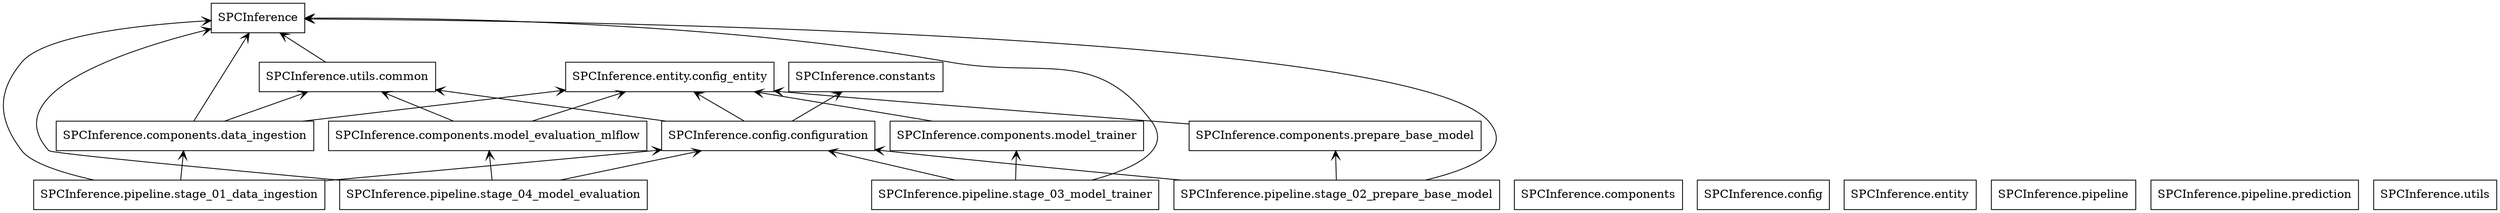 digraph "packages" {
rankdir=BT
charset="utf-8"
"SPCInference" [color="black", label=<SPCInference>, shape="box", style="solid"];
"SPCInference.components" [color="black", label=<SPCInference.components>, shape="box", style="solid"];
"SPCInference.components.data_ingestion" [color="black", label=<SPCInference.components.data_ingestion>, shape="box", style="solid"];
"SPCInference.components.model_evaluation_mlflow" [color="black", label=<SPCInference.components.model_evaluation_mlflow>, shape="box", style="solid"];
"SPCInference.components.model_trainer" [color="black", label=<SPCInference.components.model_trainer>, shape="box", style="solid"];
"SPCInference.components.prepare_base_model" [color="black", label=<SPCInference.components.prepare_base_model>, shape="box", style="solid"];
"SPCInference.config" [color="black", label=<SPCInference.config>, shape="box", style="solid"];
"SPCInference.config.configuration" [color="black", label=<SPCInference.config.configuration>, shape="box", style="solid"];
"SPCInference.constants" [color="black", label=<SPCInference.constants>, shape="box", style="solid"];
"SPCInference.entity" [color="black", label=<SPCInference.entity>, shape="box", style="solid"];
"SPCInference.entity.config_entity" [color="black", label=<SPCInference.entity.config_entity>, shape="box", style="solid"];
"SPCInference.pipeline" [color="black", label=<SPCInference.pipeline>, shape="box", style="solid"];
"SPCInference.pipeline.prediction" [color="black", label=<SPCInference.pipeline.prediction>, shape="box", style="solid"];
"SPCInference.pipeline.stage_01_data_ingestion" [color="black", label=<SPCInference.pipeline.stage_01_data_ingestion>, shape="box", style="solid"];
"SPCInference.pipeline.stage_02_prepare_base_model" [color="black", label=<SPCInference.pipeline.stage_02_prepare_base_model>, shape="box", style="solid"];
"SPCInference.pipeline.stage_03_model_trainer" [color="black", label=<SPCInference.pipeline.stage_03_model_trainer>, shape="box", style="solid"];
"SPCInference.pipeline.stage_04_model_evaluation" [color="black", label=<SPCInference.pipeline.stage_04_model_evaluation>, shape="box", style="solid"];
"SPCInference.utils" [color="black", label=<SPCInference.utils>, shape="box", style="solid"];
"SPCInference.utils.common" [color="black", label=<SPCInference.utils.common>, shape="box", style="solid"];
"SPCInference.components.data_ingestion" -> "SPCInference" [arrowhead="open", arrowtail="none"];
"SPCInference.components.data_ingestion" -> "SPCInference.entity.config_entity" [arrowhead="open", arrowtail="none"];
"SPCInference.components.data_ingestion" -> "SPCInference.utils.common" [arrowhead="open", arrowtail="none"];
"SPCInference.components.model_evaluation_mlflow" -> "SPCInference.entity.config_entity" [arrowhead="open", arrowtail="none"];
"SPCInference.components.model_evaluation_mlflow" -> "SPCInference.utils.common" [arrowhead="open", arrowtail="none"];
"SPCInference.components.model_trainer" -> "SPCInference.entity.config_entity" [arrowhead="open", arrowtail="none"];
"SPCInference.components.prepare_base_model" -> "SPCInference.entity.config_entity" [arrowhead="open", arrowtail="none"];
"SPCInference.config.configuration" -> "SPCInference.constants" [arrowhead="open", arrowtail="none"];
"SPCInference.config.configuration" -> "SPCInference.entity.config_entity" [arrowhead="open", arrowtail="none"];
"SPCInference.config.configuration" -> "SPCInference.utils.common" [arrowhead="open", arrowtail="none"];
"SPCInference.pipeline.stage_01_data_ingestion" -> "SPCInference" [arrowhead="open", arrowtail="none"];
"SPCInference.pipeline.stage_01_data_ingestion" -> "SPCInference.components.data_ingestion" [arrowhead="open", arrowtail="none"];
"SPCInference.pipeline.stage_01_data_ingestion" -> "SPCInference.config.configuration" [arrowhead="open", arrowtail="none"];
"SPCInference.pipeline.stage_02_prepare_base_model" -> "SPCInference" [arrowhead="open", arrowtail="none"];
"SPCInference.pipeline.stage_02_prepare_base_model" -> "SPCInference.components.prepare_base_model" [arrowhead="open", arrowtail="none"];
"SPCInference.pipeline.stage_02_prepare_base_model" -> "SPCInference.config.configuration" [arrowhead="open", arrowtail="none"];
"SPCInference.pipeline.stage_03_model_trainer" -> "SPCInference" [arrowhead="open", arrowtail="none"];
"SPCInference.pipeline.stage_03_model_trainer" -> "SPCInference.components.model_trainer" [arrowhead="open", arrowtail="none"];
"SPCInference.pipeline.stage_03_model_trainer" -> "SPCInference.config.configuration" [arrowhead="open", arrowtail="none"];
"SPCInference.pipeline.stage_04_model_evaluation" -> "SPCInference" [arrowhead="open", arrowtail="none"];
"SPCInference.pipeline.stage_04_model_evaluation" -> "SPCInference.components.model_evaluation_mlflow" [arrowhead="open", arrowtail="none"];
"SPCInference.pipeline.stage_04_model_evaluation" -> "SPCInference.config.configuration" [arrowhead="open", arrowtail="none"];
"SPCInference.utils.common" -> "SPCInference" [arrowhead="open", arrowtail="none"];
}
